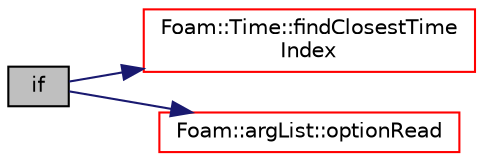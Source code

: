 digraph "if"
{
  bgcolor="transparent";
  edge [fontname="Helvetica",fontsize="10",labelfontname="Helvetica",labelfontsize="10"];
  node [fontname="Helvetica",fontsize="10",shape=record];
  rankdir="LR";
  Node1 [label="if",height=0.2,width=0.4,color="black", fillcolor="grey75", style="filled", fontcolor="black"];
  Node1 -> Node2 [color="midnightblue",fontsize="10",style="solid",fontname="Helvetica"];
  Node2 [label="Foam::Time::findClosestTime\lIndex",height=0.2,width=0.4,color="red",URL="$a02683.html#af59af812b304471a8f5b75eda1a1317c",tooltip="Search instantList for the time index closest to the given time. "];
  Node1 -> Node3 [color="midnightblue",fontsize="10",style="solid",fontname="Helvetica"];
  Node3 [label="Foam::argList::optionRead",height=0.2,width=0.4,color="red",URL="$a00067.html#a0b52bef692530b2a2931484eead484b9",tooltip="Read a value from the named option. "];
}
